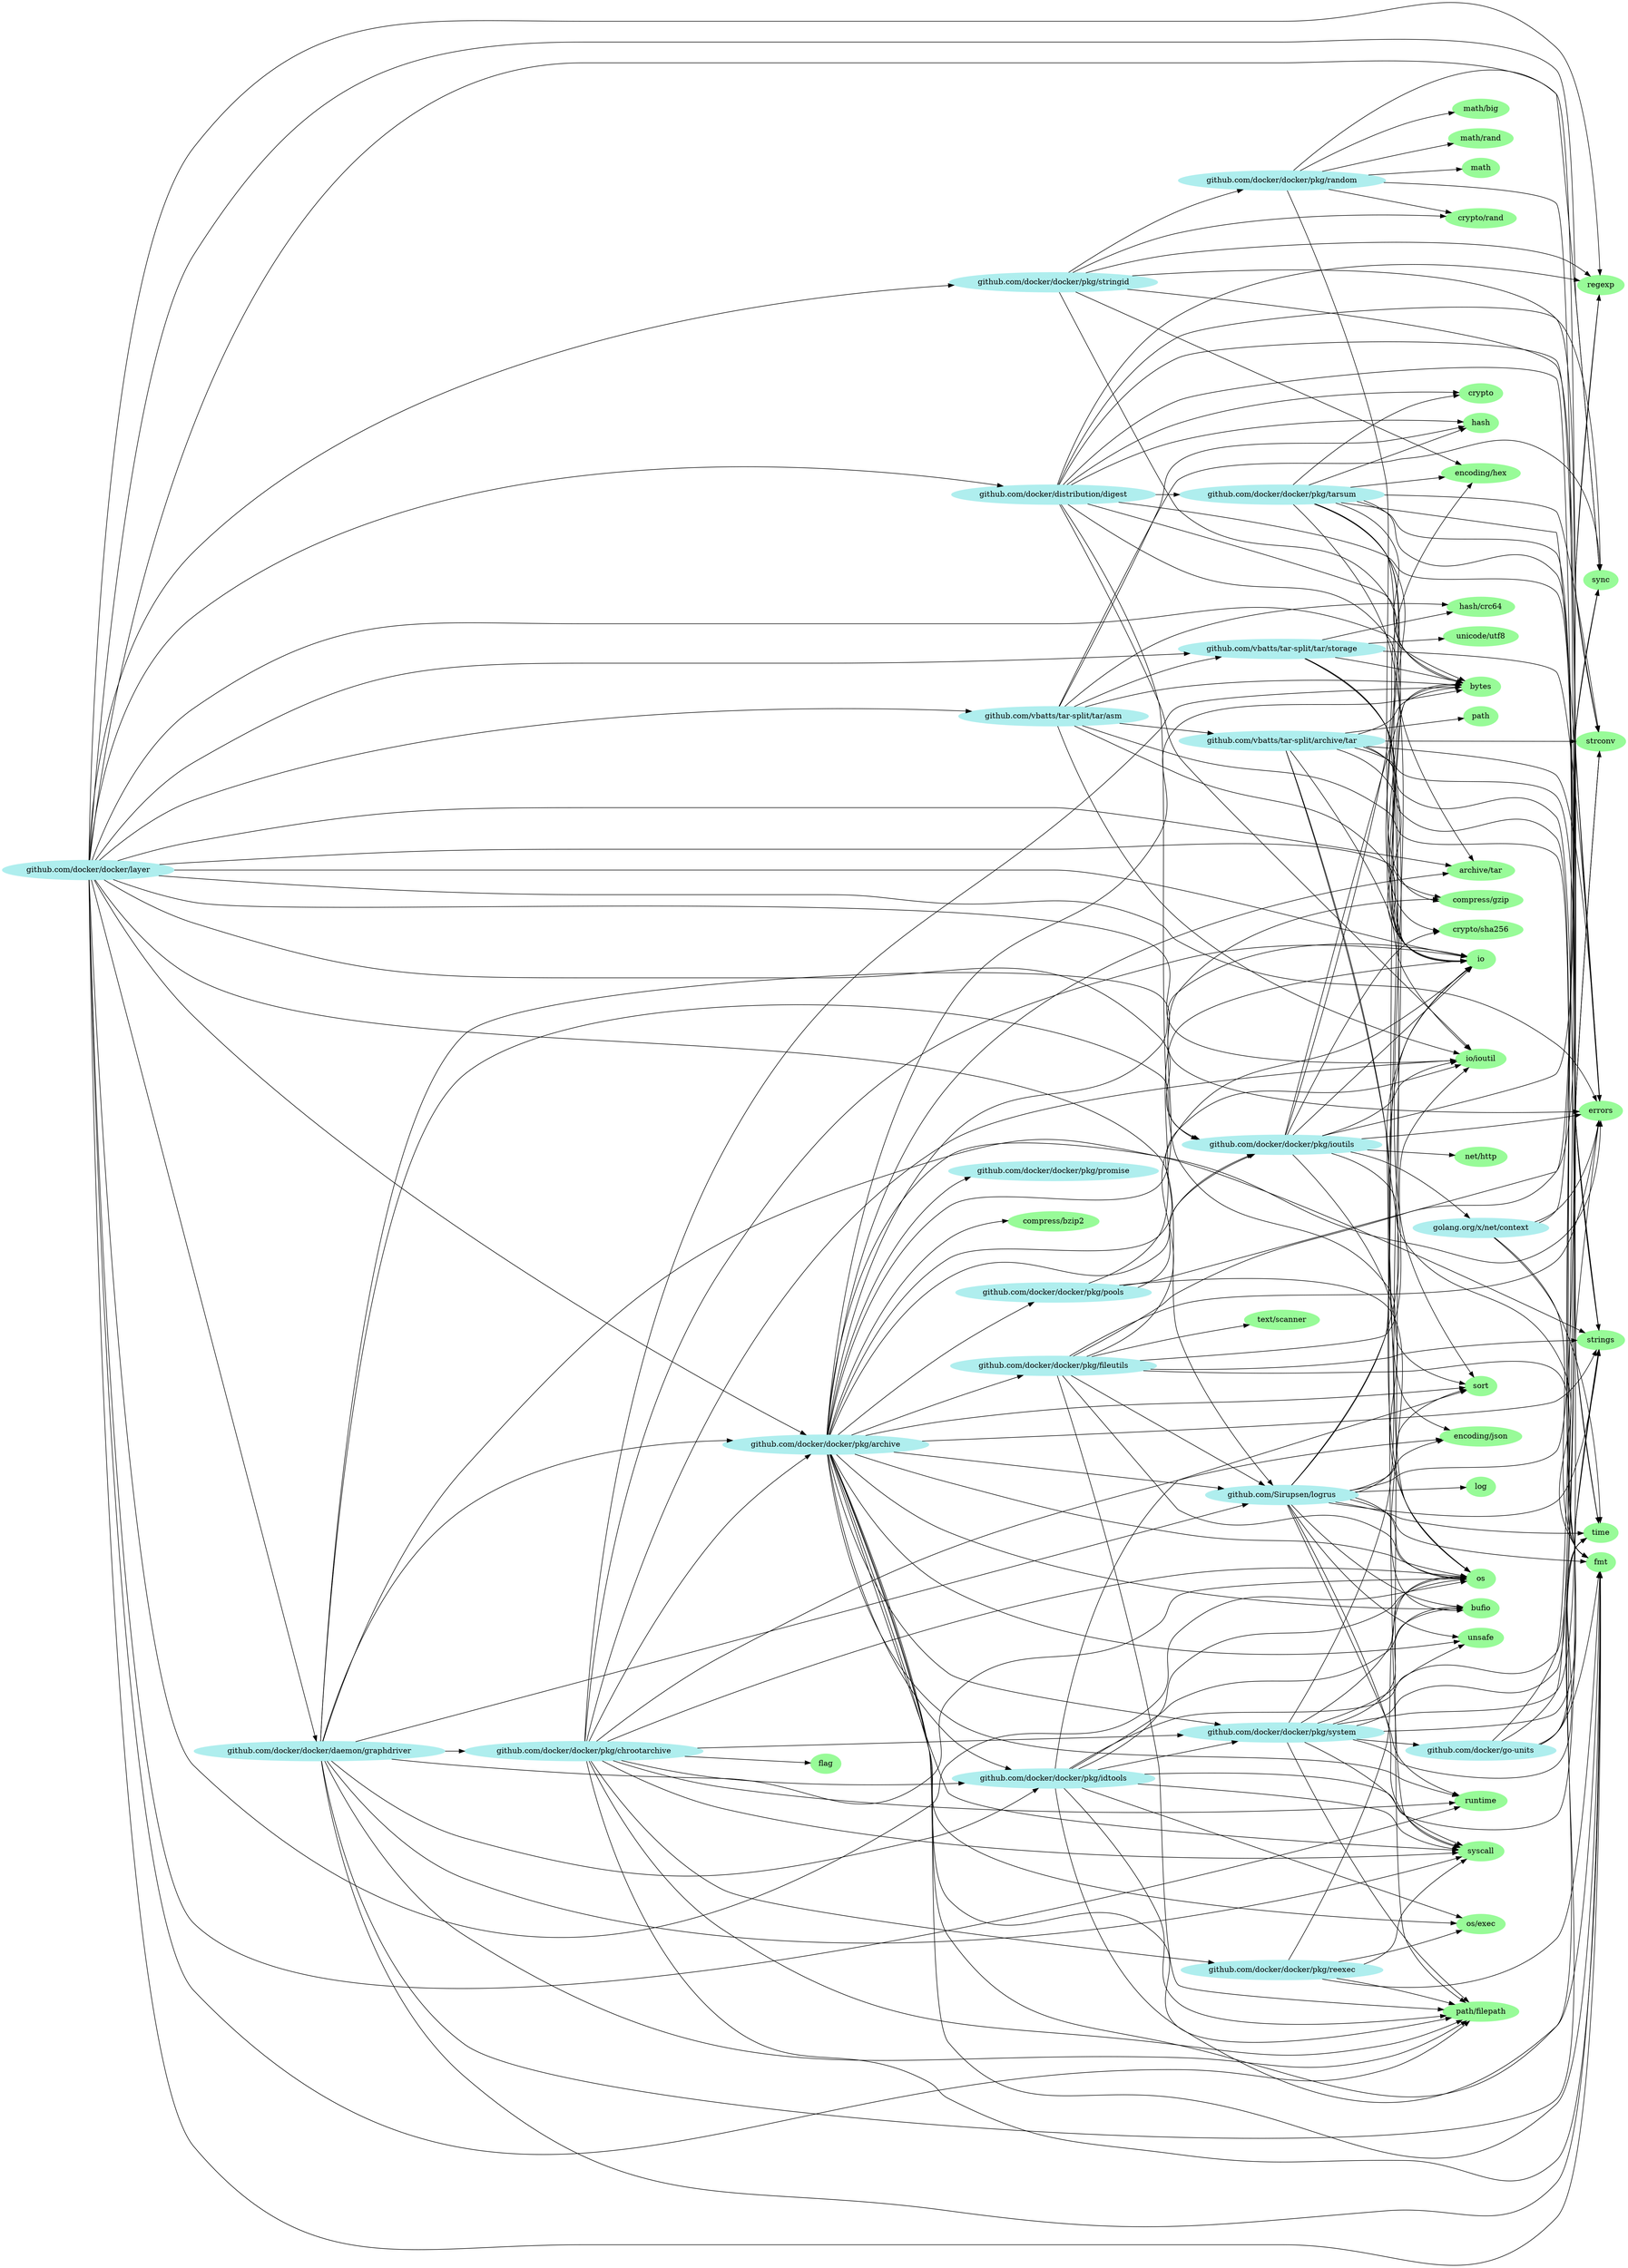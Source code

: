 digraph godep {
rankdir="LR"
0 [label="os/exec" style="filled" color="palegreen"];
1 [label="github.com/docker/docker/pkg/promise" style="filled" color="paleturquoise"];
2 [label="github.com/docker/docker/pkg/chrootarchive" style="filled" color="paleturquoise"];
2 -> 3;
2 -> 4;
2 -> 5;
2 -> 6;
2 -> 7;
2 -> 8;
2 -> 9;
2 -> 10;
2 -> 11;
2 -> 12;
2 -> 13;
2 -> 14;
2 -> 15;
2 -> 16;
15 [label="runtime" style="filled" color="palegreen"];
17 [label="unsafe" style="filled" color="palegreen"];
18 [label="github.com/docker/docker/pkg/ioutils" style="filled" color="paleturquoise"];
18 -> 3;
18 -> 19;
18 -> 20;
18 -> 21;
18 -> 6;
18 -> 22;
18 -> 11;
18 -> 12;
18 -> 23;
18 -> 13;
18 -> 24;
3 [label="bytes" style="filled" color="palegreen"];
13 [label="os" style="filled" color="palegreen"];
14 [label="path/filepath" style="filled" color="palegreen"];
10 [label="github.com/docker/docker/pkg/system" style="filled" color="paleturquoise"];
10 -> 25;
10 -> 21;
10 -> 26;
10 -> 11;
10 -> 13;
10 -> 14;
10 -> 27;
10 -> 28;
10 -> 16;
10 -> 29;
10 -> 17;
30 [label="unicode/utf8" style="filled" color="palegreen"];
4 [label="encoding/json" style="filled" color="palegreen"];
20 [label="encoding/hex" style="filled" color="palegreen"];
31 [label="text/scanner" style="filled" color="palegreen"];
32 [label="github.com/docker/docker/pkg/random" style="filled" color="paleturquoise"];
32 -> 33;
32 -> 11;
32 -> 34;
32 -> 35;
32 -> 36;
32 -> 24;
32 -> 29;
37 [label="github.com/vbatts/tar-split/tar/asm" style="filled" color="paleturquoise"];
37 -> 3;
37 -> 6;
37 -> 38;
37 -> 39;
37 -> 40;
37 -> 41;
37 -> 11;
37 -> 12;
37 -> 24;
42 [label="log" style="filled" color="palegreen"];
24 [label="sync" style="filled" color="palegreen"];
29 [label="time" style="filled" color="palegreen"];
19 [label="crypto/sha256" style="filled" color="palegreen"];
33 [label="crypto/rand" style="filled" color="palegreen"];
43 [label="github.com/docker/docker/pkg/fileutils" style="filled" color="paleturquoise"];
43 -> 21;
43 -> 6;
43 -> 44;
43 -> 11;
43 -> 12;
43 -> 13;
43 -> 14;
43 -> 45;
43 -> 28;
43 -> 31;
38 [label="github.com/vbatts/tar-split/archive/tar" style="filled" color="paleturquoise"];
38 -> 3;
38 -> 21;
38 -> 6;
38 -> 11;
38 -> 12;
38 -> 13;
38 -> 46;
38 -> 27;
38 -> 28;
38 -> 16;
38 -> 29;
39 [label="github.com/vbatts/tar-split/tar/storage" style="filled" color="paleturquoise"];
39 -> 3;
39 -> 4;
39 -> 21;
39 -> 41;
39 -> 11;
39 -> 13;
39 -> 14;
39 -> 30;
11 [label="io" style="filled" color="palegreen"];
16 [label="syscall" style="filled" color="palegreen"];
47 [label="crypto" style="filled" color="palegreen"];
23 [label="net/http" style="filled" color="palegreen"];
35 [label="math/big" style="filled" color="palegreen"];
6 [label="fmt" style="filled" color="palegreen"];
25 [label="bufio" style="filled" color="palegreen"];
48 [label="github.com/docker/docker/daemon/graphdriver" style="filled" color="paleturquoise"];
48 -> 21;
48 -> 6;
48 -> 44;
48 -> 7;
48 -> 2;
48 -> 8;
48 -> 18;
48 -> 13;
48 -> 14;
48 -> 28;
48 -> 16;
48 -> 29;
8 [label="github.com/docker/docker/pkg/idtools" style="filled" color="paleturquoise"];
8 -> 25;
8 -> 6;
8 -> 10;
8 -> 13;
8 -> 0;
8 -> 14;
8 -> 49;
8 -> 27;
8 -> 28;
8 -> 16;
22 [label="golang.org/x/net/context" style="filled" color="paleturquoise"];
22 -> 21;
22 -> 6;
22 -> 24;
22 -> 29;
9 [label="github.com/docker/docker/pkg/reexec" style="filled" color="paleturquoise"];
9 -> 6;
9 -> 13;
9 -> 0;
9 -> 14;
9 -> 16;
50 [label="github.com/docker/docker/layer" style="filled" color="paleturquoise"];
50 -> 51;
50 -> 3;
50 -> 52;
50 -> 21;
50 -> 6;
50 -> 44;
50 -> 53;
50 -> 48;
50 -> 7;
50 -> 18;
50 -> 54;
50 -> 37;
50 -> 39;
50 -> 11;
50 -> 12;
50 -> 13;
50 -> 14;
50 -> 45;
50 -> 15;
50 -> 27;
50 -> 24;
51 [label="archive/tar" style="filled" color="palegreen"];
49 [label="sort" style="filled" color="palegreen"];
28 [label="strings" style="filled" color="palegreen"];
46 [label="path" style="filled" color="palegreen"];
40 [label="hash" style="filled" color="palegreen"];
45 [label="regexp" style="filled" color="palegreen"];
36 [label="math/rand" style="filled" color="palegreen"];
41 [label="hash/crc64" style="filled" color="palegreen"];
44 [label="github.com/Sirupsen/logrus" style="filled" color="paleturquoise"];
44 -> 25;
44 -> 3;
44 -> 4;
44 -> 6;
44 -> 11;
44 -> 42;
44 -> 13;
44 -> 15;
44 -> 49;
44 -> 28;
44 -> 24;
44 -> 16;
44 -> 29;
44 -> 17;
12 [label="io/ioutil" style="filled" color="palegreen"];
55 [label="compress/bzip2" style="filled" color="palegreen"];
34 [label="math" style="filled" color="palegreen"];
56 [label="github.com/docker/docker/pkg/pools" style="filled" color="paleturquoise"];
56 -> 25;
56 -> 18;
56 -> 11;
56 -> 24;
52 [label="compress/gzip" style="filled" color="palegreen"];
21 [label="errors" style="filled" color="palegreen"];
53 [label="github.com/docker/distribution/digest" style="filled" color="paleturquoise"];
53 -> 3;
53 -> 47;
53 -> 21;
53 -> 6;
53 -> 57;
53 -> 40;
53 -> 11;
53 -> 12;
53 -> 45;
53 -> 49;
53 -> 28;
53 -> 24;
57 [label="github.com/docker/docker/pkg/tarsum" style="filled" color="paleturquoise"];
57 -> 51;
57 -> 3;
57 -> 52;
57 -> 47;
57 -> 19;
57 -> 20;
57 -> 21;
57 -> 6;
57 -> 40;
57 -> 11;
57 -> 49;
57 -> 27;
57 -> 28;
26 [label="github.com/docker/go-units" style="filled" color="paleturquoise"];
26 -> 6;
26 -> 45;
26 -> 27;
26 -> 28;
26 -> 29;
27 [label="strconv" style="filled" color="palegreen"];
7 [label="github.com/docker/docker/pkg/archive" style="filled" color="paleturquoise"];
7 -> 51;
7 -> 25;
7 -> 3;
7 -> 55;
7 -> 52;
7 -> 21;
7 -> 6;
7 -> 44;
7 -> 43;
7 -> 8;
7 -> 18;
7 -> 56;
7 -> 1;
7 -> 10;
7 -> 11;
7 -> 12;
7 -> 13;
7 -> 0;
7 -> 14;
7 -> 15;
7 -> 49;
7 -> 28;
7 -> 16;
7 -> 29;
7 -> 17;
5 [label="flag" style="filled" color="palegreen"];
54 [label="github.com/docker/docker/pkg/stringid" style="filled" color="paleturquoise"];
54 -> 33;
54 -> 20;
54 -> 32;
54 -> 11;
54 -> 45;
54 -> 27;
54 -> 28;
}
